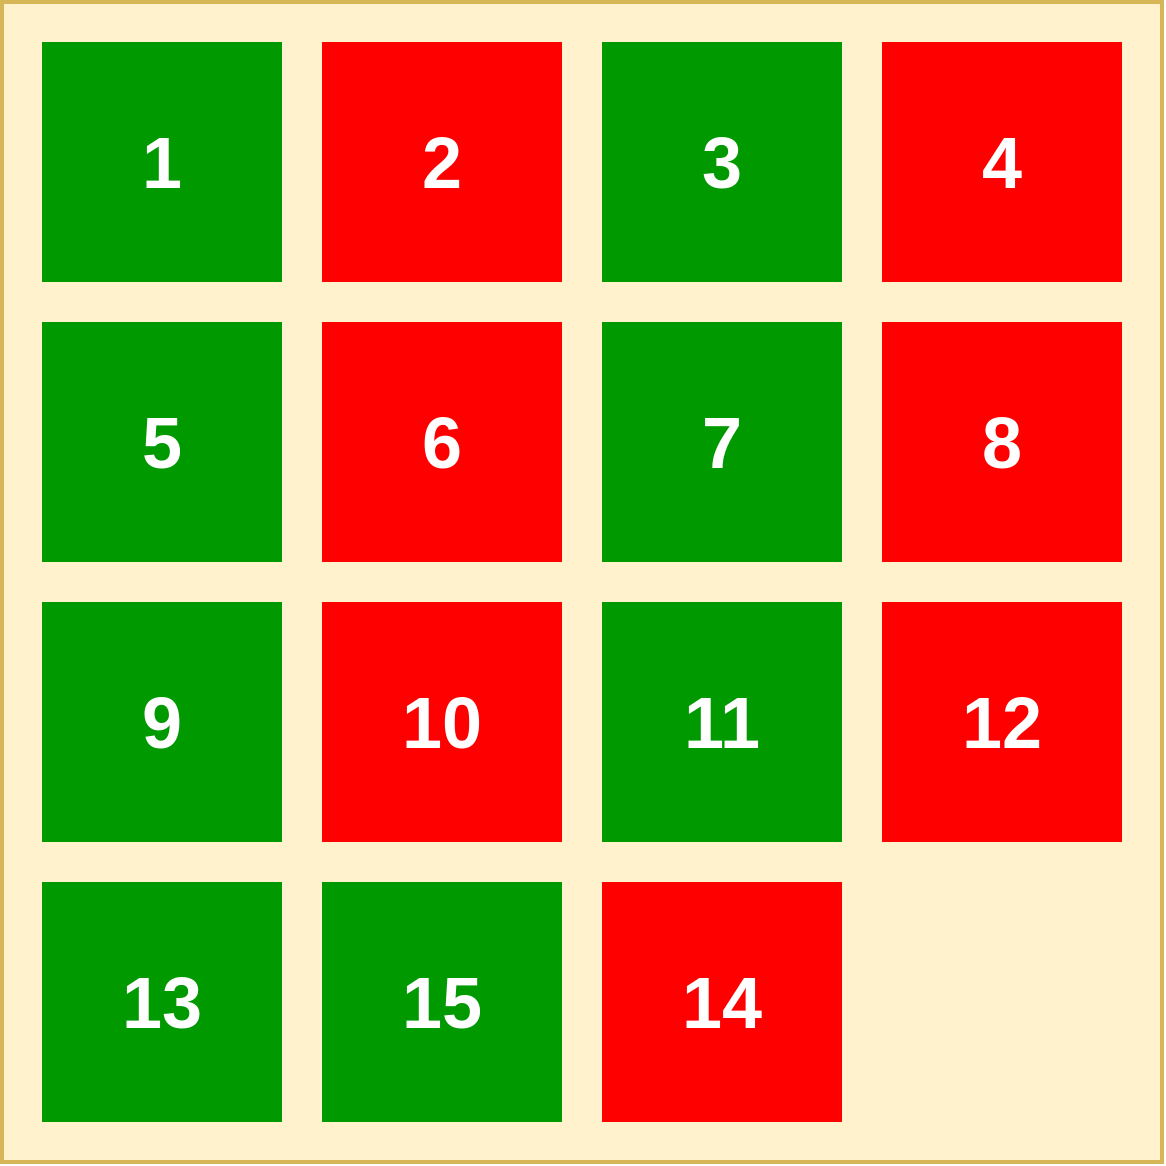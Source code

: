 <mxfile version="13.6.2" type="device"><diagram id="jw7dOPHjrZO8yAsFAN1w" name="Page-1"><mxGraphModel dx="786" dy="512" grid="1" gridSize="10" guides="1" tooltips="1" connect="1" arrows="1" fold="1" page="1" pageScale="1" pageWidth="827" pageHeight="1169" math="0" shadow="0"><root><mxCell id="0"/><mxCell id="1" parent="0"/><mxCell id="W7vM05WY_kQeG-QDsSj8-1" value="" style="text;html=1;align=center;verticalAlign=middle;whiteSpace=wrap;rounded=0;strokeColor=#d6b656;strokeWidth=2;fontSize=36;fillColor=#fff2cc;fontColor=#FF0000;" parent="1" vertex="1"><mxGeometry x="90" y="80" width="580" height="580" as="geometry"/></mxCell><mxCell id="hXzkZmBH6FMCaFwMjsrA-405" value="&lt;font style=&quot;font-size: 36px;&quot;&gt;&lt;b style=&quot;font-size: 36px;&quot;&gt;1&lt;/b&gt;&lt;/font&gt;" style="text;html=1;align=center;verticalAlign=middle;whiteSpace=wrap;rounded=0;strokeWidth=2;fontSize=36;fontColor=#FFFFFF;fillColor=#009900;" parent="1" vertex="1"><mxGeometry x="110" y="100" width="120" height="120" as="geometry"/></mxCell><mxCell id="hXzkZmBH6FMCaFwMjsrA-406" value="&lt;font style=&quot;font-size: 36px;&quot;&gt;&lt;b style=&quot;font-size: 36px;&quot;&gt;2&lt;/b&gt;&lt;/font&gt;" style="text;html=1;align=center;verticalAlign=middle;whiteSpace=wrap;rounded=0;strokeWidth=2;fontSize=36;fontColor=#FFFFFF;fillColor=#FF0000;" parent="1" vertex="1"><mxGeometry x="250" y="100" width="120" height="120" as="geometry"/></mxCell><mxCell id="hXzkZmBH6FMCaFwMjsrA-407" value="&lt;font style=&quot;font-size: 36px;&quot;&gt;&lt;b style=&quot;font-size: 36px;&quot;&gt;3&lt;/b&gt;&lt;/font&gt;" style="text;html=1;align=center;verticalAlign=middle;whiteSpace=wrap;rounded=0;strokeWidth=2;fontSize=36;fontColor=#FFFFFF;fillColor=#009900;" parent="1" vertex="1"><mxGeometry x="390" y="100" width="120" height="120" as="geometry"/></mxCell><mxCell id="hXzkZmBH6FMCaFwMjsrA-408" value="&lt;font style=&quot;font-size: 36px;&quot;&gt;&lt;b style=&quot;font-size: 36px;&quot;&gt;4&lt;/b&gt;&lt;/font&gt;" style="text;html=1;align=center;verticalAlign=middle;whiteSpace=wrap;rounded=0;strokeWidth=2;fontSize=36;fontColor=#FFFFFF;fillColor=#FF0000;" parent="1" vertex="1"><mxGeometry x="530" y="100" width="120" height="120" as="geometry"/></mxCell><mxCell id="hXzkZmBH6FMCaFwMjsrA-422" value="&lt;font style=&quot;font-size: 36px&quot;&gt;&lt;b style=&quot;font-size: 36px&quot;&gt;5&lt;/b&gt;&lt;/font&gt;" style="text;html=1;align=center;verticalAlign=middle;whiteSpace=wrap;rounded=0;strokeWidth=2;fontSize=36;fontColor=#FFFFFF;fillColor=#009900;" parent="1" vertex="1"><mxGeometry x="110" y="240" width="120" height="120" as="geometry"/></mxCell><mxCell id="hXzkZmBH6FMCaFwMjsrA-423" value="&lt;font style=&quot;font-size: 36px&quot;&gt;&lt;b style=&quot;font-size: 36px&quot;&gt;6&lt;/b&gt;&lt;/font&gt;" style="text;html=1;align=center;verticalAlign=middle;whiteSpace=wrap;rounded=0;strokeWidth=2;fontSize=36;fontColor=#FFFFFF;fillColor=#FF0000;" parent="1" vertex="1"><mxGeometry x="250" y="240" width="120" height="120" as="geometry"/></mxCell><mxCell id="hXzkZmBH6FMCaFwMjsrA-424" value="&lt;font style=&quot;font-size: 36px&quot;&gt;&lt;b style=&quot;font-size: 36px&quot;&gt;7&lt;/b&gt;&lt;/font&gt;" style="text;html=1;align=center;verticalAlign=middle;whiteSpace=wrap;rounded=0;strokeWidth=2;fontSize=36;fontColor=#FFFFFF;fillColor=#009900;" parent="1" vertex="1"><mxGeometry x="390" y="240" width="120" height="120" as="geometry"/></mxCell><mxCell id="hXzkZmBH6FMCaFwMjsrA-425" value="&lt;font style=&quot;font-size: 36px&quot;&gt;&lt;b style=&quot;font-size: 36px&quot;&gt;8&lt;/b&gt;&lt;/font&gt;" style="text;html=1;align=center;verticalAlign=middle;whiteSpace=wrap;rounded=0;strokeWidth=2;fontSize=36;fontColor=#FFFFFF;fillColor=#FF0000;" parent="1" vertex="1"><mxGeometry x="530" y="240" width="120" height="120" as="geometry"/></mxCell><mxCell id="hXzkZmBH6FMCaFwMjsrA-437" value="&lt;font style=&quot;font-size: 36px&quot;&gt;&lt;b style=&quot;font-size: 36px&quot;&gt;9&lt;/b&gt;&lt;/font&gt;" style="text;html=1;align=center;verticalAlign=middle;whiteSpace=wrap;rounded=0;strokeWidth=2;fontSize=36;fontColor=#FFFFFF;fillColor=#009900;" parent="1" vertex="1"><mxGeometry x="110" y="380" width="120" height="120" as="geometry"/></mxCell><mxCell id="hXzkZmBH6FMCaFwMjsrA-438" value="&lt;font style=&quot;font-size: 36px&quot;&gt;&lt;b style=&quot;font-size: 36px&quot;&gt;10&lt;/b&gt;&lt;/font&gt;" style="text;html=1;align=center;verticalAlign=middle;whiteSpace=wrap;rounded=0;strokeWidth=2;fontSize=36;fontColor=#FFFFFF;fillColor=#FF0000;" parent="1" vertex="1"><mxGeometry x="250" y="380" width="120" height="120" as="geometry"/></mxCell><mxCell id="hXzkZmBH6FMCaFwMjsrA-439" value="&lt;font style=&quot;font-size: 36px&quot;&gt;&lt;b style=&quot;font-size: 36px&quot;&gt;11&lt;/b&gt;&lt;/font&gt;" style="text;html=1;align=center;verticalAlign=middle;whiteSpace=wrap;rounded=0;strokeWidth=2;fontSize=36;fontColor=#FFFFFF;fillColor=#009900;" parent="1" vertex="1"><mxGeometry x="390" y="380" width="120" height="120" as="geometry"/></mxCell><mxCell id="hXzkZmBH6FMCaFwMjsrA-440" value="&lt;font style=&quot;font-size: 36px&quot;&gt;&lt;b style=&quot;font-size: 36px&quot;&gt;12&lt;/b&gt;&lt;/font&gt;" style="text;html=1;align=center;verticalAlign=middle;whiteSpace=wrap;rounded=0;strokeWidth=2;fontSize=36;fontColor=#FFFFFF;fillColor=#FF0000;" parent="1" vertex="1"><mxGeometry x="530" y="380" width="120" height="120" as="geometry"/></mxCell><mxCell id="hXzkZmBH6FMCaFwMjsrA-452" value="&lt;font style=&quot;font-size: 36px&quot;&gt;&lt;b style=&quot;font-size: 36px&quot;&gt;13&lt;/b&gt;&lt;/font&gt;" style="text;html=1;align=center;verticalAlign=middle;whiteSpace=wrap;rounded=0;strokeWidth=2;fontSize=36;fontColor=#FFFFFF;fillColor=#009900;" parent="1" vertex="1"><mxGeometry x="110" y="520" width="120" height="120" as="geometry"/></mxCell><mxCell id="hXzkZmBH6FMCaFwMjsrA-453" value="&lt;font style=&quot;font-size: 36px&quot;&gt;&lt;b style=&quot;font-size: 36px&quot;&gt;14&lt;/b&gt;&lt;/font&gt;" style="text;html=1;align=center;verticalAlign=middle;whiteSpace=wrap;rounded=0;strokeWidth=2;fontSize=36;fontColor=#FFFFFF;fillColor=#FF0000;" parent="1" vertex="1"><mxGeometry x="390" y="520" width="120" height="120" as="geometry"/></mxCell><mxCell id="hXzkZmBH6FMCaFwMjsrA-454" value="&lt;font style=&quot;font-size: 36px&quot;&gt;&lt;b style=&quot;font-size: 36px&quot;&gt;15&lt;/b&gt;&lt;/font&gt;" style="text;html=1;align=center;verticalAlign=middle;whiteSpace=wrap;rounded=0;strokeWidth=2;fontSize=36;fontColor=#FFFFFF;fillColor=#009900;" parent="1" vertex="1"><mxGeometry x="250" y="520" width="120" height="120" as="geometry"/></mxCell></root></mxGraphModel></diagram></mxfile>